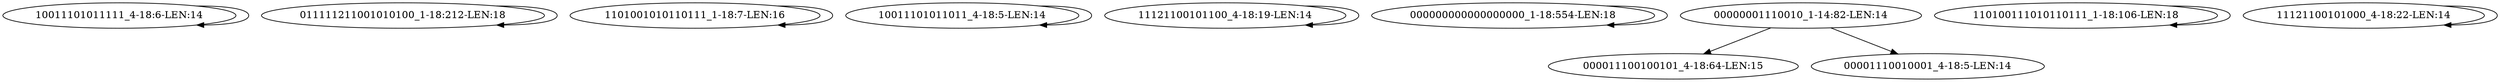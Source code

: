digraph G {
    "10011101011111_4-18:6-LEN:14" -> "10011101011111_4-18:6-LEN:14";
    "011111211001010100_1-18:212-LEN:18" -> "011111211001010100_1-18:212-LEN:18";
    "1101001010110111_1-18:7-LEN:16" -> "1101001010110111_1-18:7-LEN:16";
    "10011101011011_4-18:5-LEN:14" -> "10011101011011_4-18:5-LEN:14";
    "11121100101100_4-18:19-LEN:14" -> "11121100101100_4-18:19-LEN:14";
    "000000000000000000_1-18:554-LEN:18" -> "000000000000000000_1-18:554-LEN:18";
    "00000001110010_1-14:82-LEN:14" -> "000011100100101_4-18:64-LEN:15";
    "00000001110010_1-14:82-LEN:14" -> "00001110010001_4-18:5-LEN:14";
    "110100111010110111_1-18:106-LEN:18" -> "110100111010110111_1-18:106-LEN:18";
    "11121100101000_4-18:22-LEN:14" -> "11121100101000_4-18:22-LEN:14";
}
